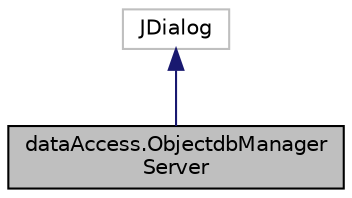 digraph "dataAccess.ObjectdbManagerServer"
{
 // LATEX_PDF_SIZE
  edge [fontname="Helvetica",fontsize="10",labelfontname="Helvetica",labelfontsize="10"];
  node [fontname="Helvetica",fontsize="10",shape=record];
  Node0 [label="dataAccess.ObjectdbManager\lServer",height=0.2,width=0.4,color="black", fillcolor="grey75", style="filled", fontcolor="black",tooltip=" "];
  Node1 -> Node0 [dir="back",color="midnightblue",fontsize="10",style="solid"];
  Node1 [label="JDialog",height=0.2,width=0.4,color="grey75", fillcolor="white", style="filled",tooltip=" "];
}
